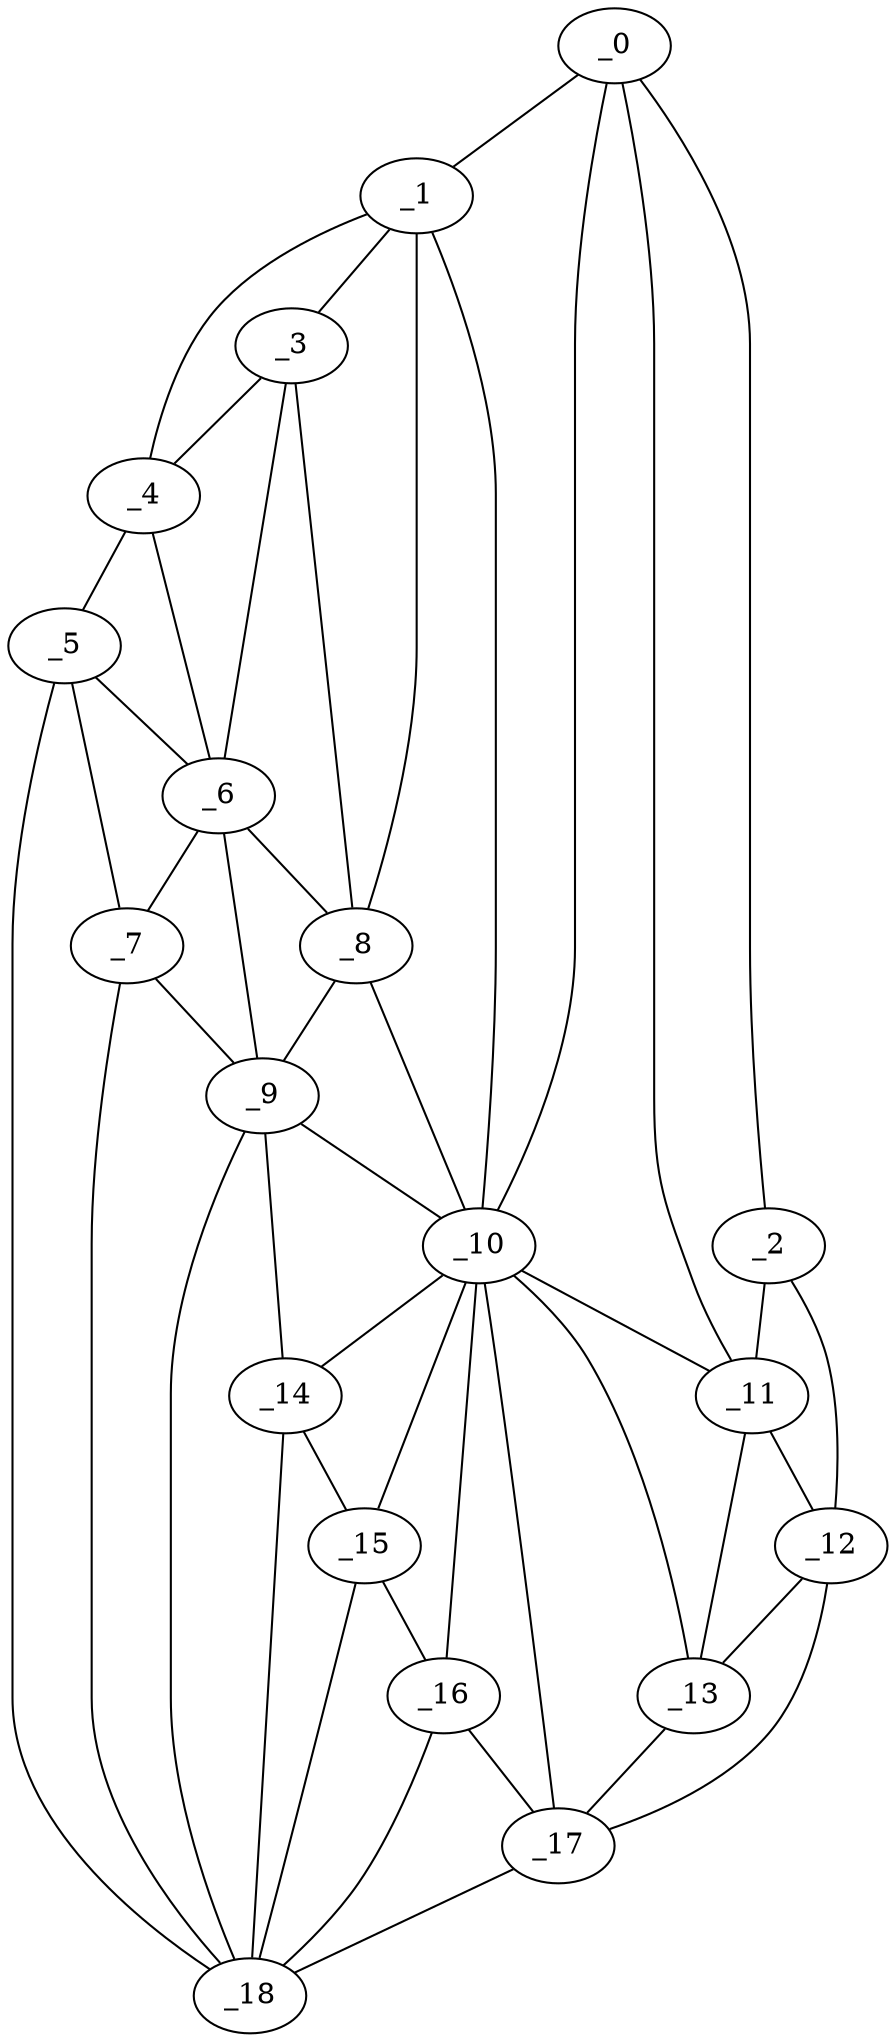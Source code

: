 graph "obj29__240.gxl" {
	_0	 [x=36,
		y=91];
	_1	 [x=38,
		y=49];
	_0 -- _1	 [valence=1];
	_2	 [x=39,
		y=110];
	_0 -- _2	 [valence=1];
	_10	 [x=92,
		y=72];
	_0 -- _10	 [valence=2];
	_11	 [x=92,
		y=104];
	_0 -- _11	 [valence=2];
	_3	 [x=50,
		y=32];
	_1 -- _3	 [valence=2];
	_4	 [x=56,
		y=21];
	_1 -- _4	 [valence=1];
	_8	 [x=76,
		y=43];
	_1 -- _8	 [valence=2];
	_1 -- _10	 [valence=1];
	_2 -- _11	 [valence=1];
	_12	 [x=98,
		y=109];
	_2 -- _12	 [valence=1];
	_3 -- _4	 [valence=2];
	_6	 [x=70,
		y=27];
	_3 -- _6	 [valence=2];
	_3 -- _8	 [valence=2];
	_5	 [x=65,
		y=20];
	_4 -- _5	 [valence=1];
	_4 -- _6	 [valence=2];
	_5 -- _6	 [valence=2];
	_7	 [x=72,
		y=23];
	_5 -- _7	 [valence=2];
	_18	 [x=126,
		y=41];
	_5 -- _18	 [valence=1];
	_6 -- _7	 [valence=2];
	_6 -- _8	 [valence=2];
	_9	 [x=85,
		y=40];
	_6 -- _9	 [valence=2];
	_7 -- _9	 [valence=2];
	_7 -- _18	 [valence=2];
	_8 -- _9	 [valence=2];
	_8 -- _10	 [valence=1];
	_9 -- _10	 [valence=2];
	_14	 [x=104,
		y=48];
	_9 -- _14	 [valence=2];
	_9 -- _18	 [valence=2];
	_10 -- _11	 [valence=2];
	_13	 [x=100,
		y=90];
	_10 -- _13	 [valence=2];
	_10 -- _14	 [valence=1];
	_15	 [x=114,
		y=60];
	_10 -- _15	 [valence=1];
	_16	 [x=116,
		y=65];
	_10 -- _16	 [valence=2];
	_17	 [x=120,
		y=75];
	_10 -- _17	 [valence=2];
	_11 -- _12	 [valence=2];
	_11 -- _13	 [valence=2];
	_12 -- _13	 [valence=2];
	_12 -- _17	 [valence=1];
	_13 -- _17	 [valence=2];
	_14 -- _15	 [valence=2];
	_14 -- _18	 [valence=1];
	_15 -- _16	 [valence=2];
	_15 -- _18	 [valence=1];
	_16 -- _17	 [valence=2];
	_16 -- _18	 [valence=2];
	_17 -- _18	 [valence=1];
}
